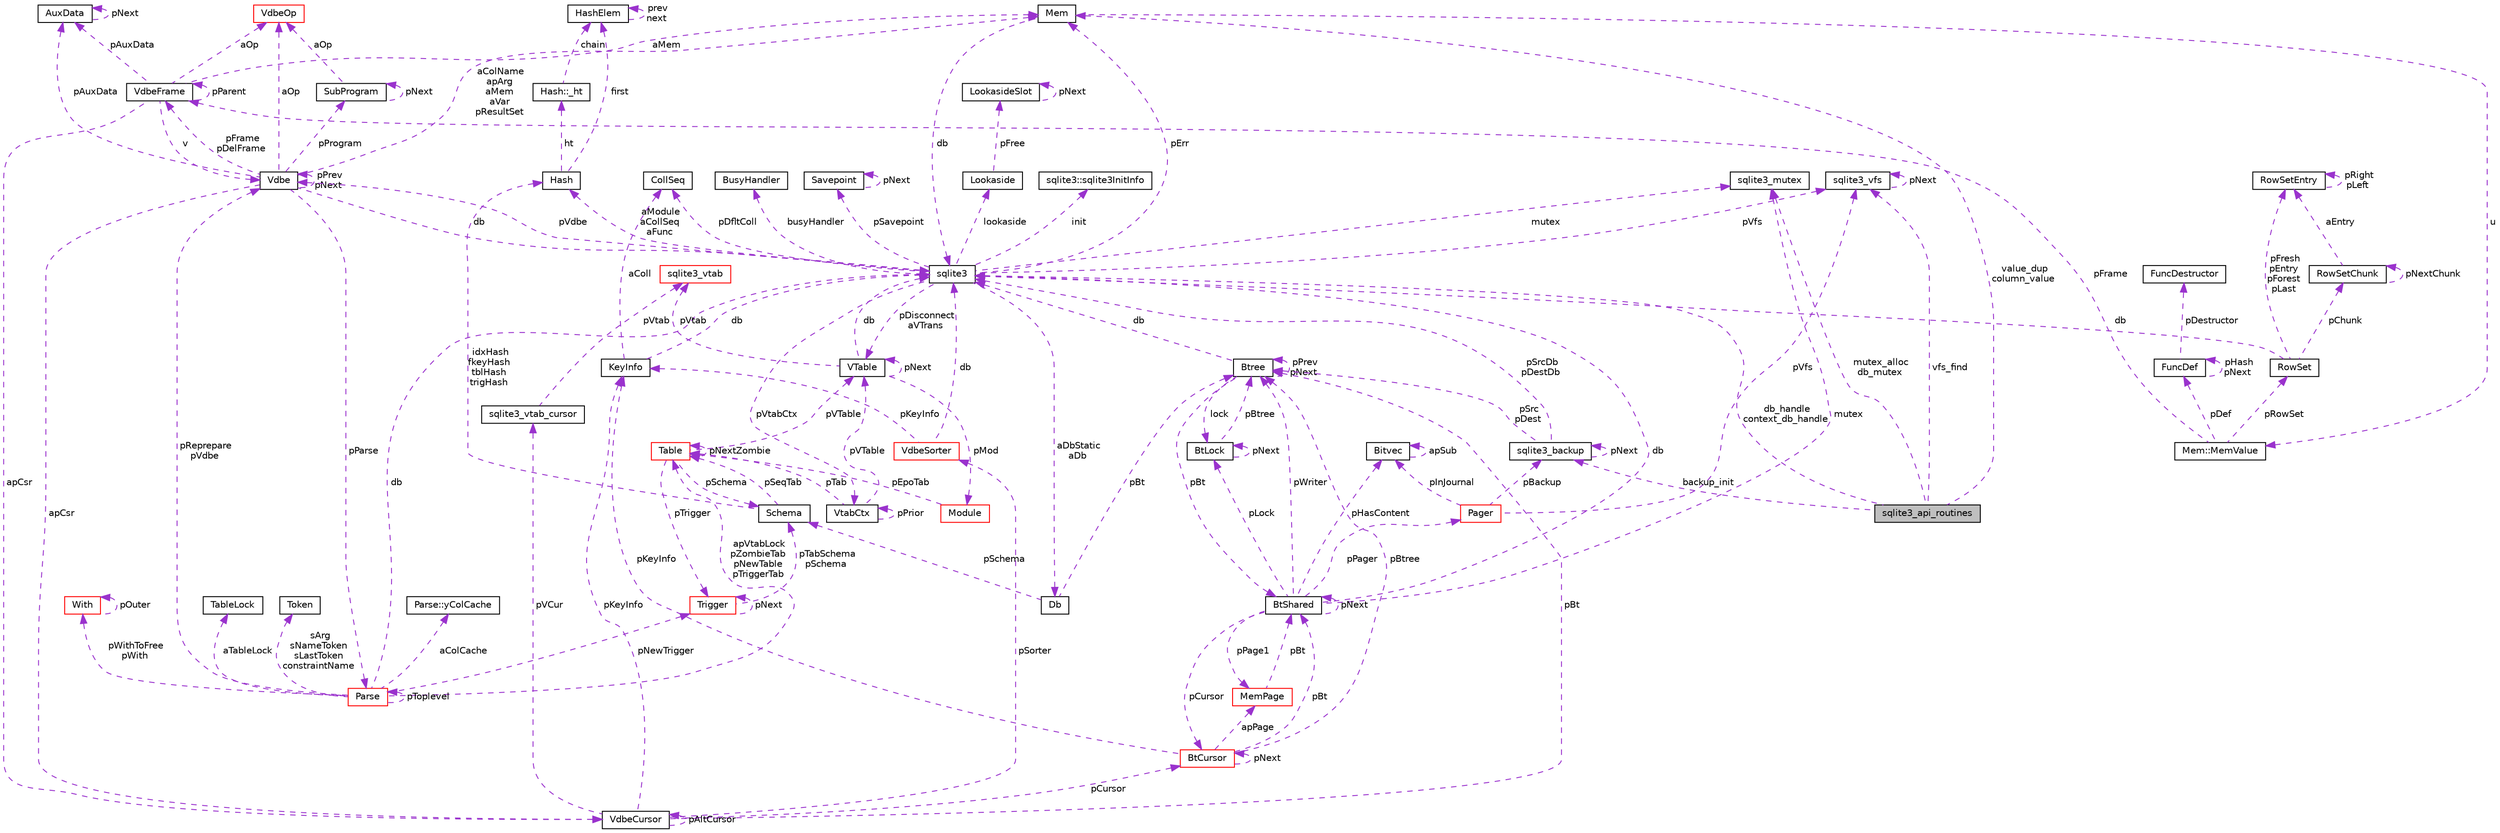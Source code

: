 digraph "sqlite3_api_routines"
{
  edge [fontname="Helvetica",fontsize="10",labelfontname="Helvetica",labelfontsize="10"];
  node [fontname="Helvetica",fontsize="10",shape=record];
  Node1 [label="sqlite3_api_routines",height=0.2,width=0.4,color="black", fillcolor="grey75", style="filled", fontcolor="black"];
  Node2 -> Node1 [dir="back",color="darkorchid3",fontsize="10",style="dashed",label=" value_dup\ncolumn_value" ,fontname="Helvetica"];
  Node2 [label="Mem",height=0.2,width=0.4,color="black", fillcolor="white", style="filled",URL="$structMem.html"];
  Node3 -> Node2 [dir="back",color="darkorchid3",fontsize="10",style="dashed",label=" u" ,fontname="Helvetica"];
  Node3 [label="Mem::MemValue",height=0.2,width=0.4,color="black", fillcolor="white", style="filled",URL="$unionMem_1_1MemValue.html"];
  Node4 -> Node3 [dir="back",color="darkorchid3",fontsize="10",style="dashed",label=" pFrame" ,fontname="Helvetica"];
  Node4 [label="VdbeFrame",height=0.2,width=0.4,color="black", fillcolor="white", style="filled",URL="$structVdbeFrame.html"];
  Node2 -> Node4 [dir="back",color="darkorchid3",fontsize="10",style="dashed",label=" aMem" ,fontname="Helvetica"];
  Node5 -> Node4 [dir="back",color="darkorchid3",fontsize="10",style="dashed",label=" v" ,fontname="Helvetica"];
  Node5 [label="Vdbe",height=0.2,width=0.4,color="black", fillcolor="white", style="filled",URL="$structVdbe.html"];
  Node2 -> Node5 [dir="back",color="darkorchid3",fontsize="10",style="dashed",label=" aColName\napArg\naMem\naVar\npResultSet" ,fontname="Helvetica"];
  Node5 -> Node5 [dir="back",color="darkorchid3",fontsize="10",style="dashed",label=" pPrev\npNext" ,fontname="Helvetica"];
  Node6 -> Node5 [dir="back",color="darkorchid3",fontsize="10",style="dashed",label=" db" ,fontname="Helvetica"];
  Node6 [label="sqlite3",height=0.2,width=0.4,color="black", fillcolor="white", style="filled",URL="$structsqlite3.html"];
  Node2 -> Node6 [dir="back",color="darkorchid3",fontsize="10",style="dashed",label=" pErr" ,fontname="Helvetica"];
  Node5 -> Node6 [dir="back",color="darkorchid3",fontsize="10",style="dashed",label=" pVdbe" ,fontname="Helvetica"];
  Node7 -> Node6 [dir="back",color="darkorchid3",fontsize="10",style="dashed",label=" pSavepoint" ,fontname="Helvetica"];
  Node7 [label="Savepoint",height=0.2,width=0.4,color="black", fillcolor="white", style="filled",URL="$structSavepoint.html"];
  Node7 -> Node7 [dir="back",color="darkorchid3",fontsize="10",style="dashed",label=" pNext" ,fontname="Helvetica"];
  Node8 -> Node6 [dir="back",color="darkorchid3",fontsize="10",style="dashed",label=" lookaside" ,fontname="Helvetica"];
  Node8 [label="Lookaside",height=0.2,width=0.4,color="black", fillcolor="white", style="filled",URL="$structLookaside.html"];
  Node9 -> Node8 [dir="back",color="darkorchid3",fontsize="10",style="dashed",label=" pFree" ,fontname="Helvetica"];
  Node9 [label="LookasideSlot",height=0.2,width=0.4,color="black", fillcolor="white", style="filled",URL="$structLookasideSlot.html"];
  Node9 -> Node9 [dir="back",color="darkorchid3",fontsize="10",style="dashed",label=" pNext" ,fontname="Helvetica"];
  Node10 -> Node6 [dir="back",color="darkorchid3",fontsize="10",style="dashed",label=" mutex" ,fontname="Helvetica"];
  Node10 [label="sqlite3_mutex",height=0.2,width=0.4,color="black", fillcolor="white", style="filled",URL="$structsqlite3__mutex.html"];
  Node11 -> Node6 [dir="back",color="darkorchid3",fontsize="10",style="dashed",label=" pVfs" ,fontname="Helvetica"];
  Node11 [label="sqlite3_vfs",height=0.2,width=0.4,color="black", fillcolor="white", style="filled",URL="$structsqlite3__vfs.html"];
  Node11 -> Node11 [dir="back",color="darkorchid3",fontsize="10",style="dashed",label=" pNext" ,fontname="Helvetica"];
  Node12 -> Node6 [dir="back",color="darkorchid3",fontsize="10",style="dashed",label=" init" ,fontname="Helvetica"];
  Node12 [label="sqlite3::sqlite3InitInfo",height=0.2,width=0.4,color="black", fillcolor="white", style="filled",URL="$structsqlite3_1_1sqlite3InitInfo.html"];
  Node13 -> Node6 [dir="back",color="darkorchid3",fontsize="10",style="dashed",label=" busyHandler" ,fontname="Helvetica"];
  Node13 [label="BusyHandler",height=0.2,width=0.4,color="black", fillcolor="white", style="filled",URL="$structBusyHandler.html"];
  Node14 -> Node6 [dir="back",color="darkorchid3",fontsize="10",style="dashed",label=" pVtabCtx" ,fontname="Helvetica"];
  Node14 [label="VtabCtx",height=0.2,width=0.4,color="black", fillcolor="white", style="filled",URL="$structVtabCtx.html"];
  Node14 -> Node14 [dir="back",color="darkorchid3",fontsize="10",style="dashed",label=" pPrior" ,fontname="Helvetica"];
  Node15 -> Node14 [dir="back",color="darkorchid3",fontsize="10",style="dashed",label=" pVTable" ,fontname="Helvetica"];
  Node15 [label="VTable",height=0.2,width=0.4,color="black", fillcolor="white", style="filled",URL="$structVTable.html"];
  Node6 -> Node15 [dir="back",color="darkorchid3",fontsize="10",style="dashed",label=" db" ,fontname="Helvetica"];
  Node15 -> Node15 [dir="back",color="darkorchid3",fontsize="10",style="dashed",label=" pNext" ,fontname="Helvetica"];
  Node16 -> Node15 [dir="back",color="darkorchid3",fontsize="10",style="dashed",label=" pMod" ,fontname="Helvetica"];
  Node16 [label="Module",height=0.2,width=0.4,color="red", fillcolor="white", style="filled",URL="$structModule.html"];
  Node17 -> Node16 [dir="back",color="darkorchid3",fontsize="10",style="dashed",label=" pEpoTab" ,fontname="Helvetica"];
  Node17 [label="Table",height=0.2,width=0.4,color="red", fillcolor="white", style="filled",URL="$structTable.html"];
  Node18 -> Node17 [dir="back",color="darkorchid3",fontsize="10",style="dashed",label=" pSchema" ,fontname="Helvetica"];
  Node18 [label="Schema",height=0.2,width=0.4,color="black", fillcolor="white", style="filled",URL="$structSchema.html"];
  Node17 -> Node18 [dir="back",color="darkorchid3",fontsize="10",style="dashed",label=" pSeqTab" ,fontname="Helvetica"];
  Node19 -> Node18 [dir="back",color="darkorchid3",fontsize="10",style="dashed",label=" idxHash\nfkeyHash\ntblHash\ntrigHash" ,fontname="Helvetica"];
  Node19 [label="Hash",height=0.2,width=0.4,color="black", fillcolor="white", style="filled",URL="$structHash.html"];
  Node20 -> Node19 [dir="back",color="darkorchid3",fontsize="10",style="dashed",label=" ht" ,fontname="Helvetica"];
  Node20 [label="Hash::_ht",height=0.2,width=0.4,color="black", fillcolor="white", style="filled",URL="$structHash_1_1__ht.html"];
  Node21 -> Node20 [dir="back",color="darkorchid3",fontsize="10",style="dashed",label=" chain" ,fontname="Helvetica"];
  Node21 [label="HashElem",height=0.2,width=0.4,color="black", fillcolor="white", style="filled",URL="$structHashElem.html"];
  Node21 -> Node21 [dir="back",color="darkorchid3",fontsize="10",style="dashed",label=" prev\nnext" ,fontname="Helvetica"];
  Node21 -> Node19 [dir="back",color="darkorchid3",fontsize="10",style="dashed",label=" first" ,fontname="Helvetica"];
  Node15 -> Node17 [dir="back",color="darkorchid3",fontsize="10",style="dashed",label=" pVTable" ,fontname="Helvetica"];
  Node17 -> Node17 [dir="back",color="darkorchid3",fontsize="10",style="dashed",label=" pNextZombie" ,fontname="Helvetica"];
  Node22 -> Node17 [dir="back",color="darkorchid3",fontsize="10",style="dashed",label=" pTrigger" ,fontname="Helvetica"];
  Node22 [label="Trigger",height=0.2,width=0.4,color="red", fillcolor="white", style="filled",URL="$structTrigger.html"];
  Node18 -> Node22 [dir="back",color="darkorchid3",fontsize="10",style="dashed",label=" pTabSchema\npSchema" ,fontname="Helvetica"];
  Node22 -> Node22 [dir="back",color="darkorchid3",fontsize="10",style="dashed",label=" pNext" ,fontname="Helvetica"];
  Node23 -> Node15 [dir="back",color="darkorchid3",fontsize="10",style="dashed",label=" pVtab" ,fontname="Helvetica"];
  Node23 [label="sqlite3_vtab",height=0.2,width=0.4,color="red", fillcolor="white", style="filled",URL="$structsqlite3__vtab.html"];
  Node17 -> Node14 [dir="back",color="darkorchid3",fontsize="10",style="dashed",label=" pTab" ,fontname="Helvetica"];
  Node24 -> Node6 [dir="back",color="darkorchid3",fontsize="10",style="dashed",label=" pDfltColl" ,fontname="Helvetica"];
  Node24 [label="CollSeq",height=0.2,width=0.4,color="black", fillcolor="white", style="filled",URL="$structCollSeq.html"];
  Node15 -> Node6 [dir="back",color="darkorchid3",fontsize="10",style="dashed",label=" pDisconnect\naVTrans" ,fontname="Helvetica"];
  Node25 -> Node6 [dir="back",color="darkorchid3",fontsize="10",style="dashed",label=" aDbStatic\naDb" ,fontname="Helvetica"];
  Node25 [label="Db",height=0.2,width=0.4,color="black", fillcolor="white", style="filled",URL="$structDb.html"];
  Node18 -> Node25 [dir="back",color="darkorchid3",fontsize="10",style="dashed",label=" pSchema" ,fontname="Helvetica"];
  Node26 -> Node25 [dir="back",color="darkorchid3",fontsize="10",style="dashed",label=" pBt" ,fontname="Helvetica"];
  Node26 [label="Btree",height=0.2,width=0.4,color="black", fillcolor="white", style="filled",URL="$structBtree.html"];
  Node27 -> Node26 [dir="back",color="darkorchid3",fontsize="10",style="dashed",label=" pBt" ,fontname="Helvetica"];
  Node27 [label="BtShared",height=0.2,width=0.4,color="black", fillcolor="white", style="filled",URL="$structBtShared.html"];
  Node28 -> Node27 [dir="back",color="darkorchid3",fontsize="10",style="dashed",label=" pCursor" ,fontname="Helvetica"];
  Node28 [label="BtCursor",height=0.2,width=0.4,color="red", fillcolor="white", style="filled",URL="$structBtCursor.html"];
  Node28 -> Node28 [dir="back",color="darkorchid3",fontsize="10",style="dashed",label=" pNext" ,fontname="Helvetica"];
  Node27 -> Node28 [dir="back",color="darkorchid3",fontsize="10",style="dashed",label=" pBt" ,fontname="Helvetica"];
  Node29 -> Node28 [dir="back",color="darkorchid3",fontsize="10",style="dashed",label=" apPage" ,fontname="Helvetica"];
  Node29 [label="MemPage",height=0.2,width=0.4,color="red", fillcolor="white", style="filled",URL="$structMemPage.html"];
  Node27 -> Node29 [dir="back",color="darkorchid3",fontsize="10",style="dashed",label=" pBt" ,fontname="Helvetica"];
  Node30 -> Node28 [dir="back",color="darkorchid3",fontsize="10",style="dashed",label=" pKeyInfo" ,fontname="Helvetica"];
  Node30 [label="KeyInfo",height=0.2,width=0.4,color="black", fillcolor="white", style="filled",URL="$structKeyInfo.html"];
  Node6 -> Node30 [dir="back",color="darkorchid3",fontsize="10",style="dashed",label=" db" ,fontname="Helvetica"];
  Node24 -> Node30 [dir="back",color="darkorchid3",fontsize="10",style="dashed",label=" aColl" ,fontname="Helvetica"];
  Node26 -> Node28 [dir="back",color="darkorchid3",fontsize="10",style="dashed",label=" pBtree" ,fontname="Helvetica"];
  Node27 -> Node27 [dir="back",color="darkorchid3",fontsize="10",style="dashed",label=" pNext" ,fontname="Helvetica"];
  Node6 -> Node27 [dir="back",color="darkorchid3",fontsize="10",style="dashed",label=" db" ,fontname="Helvetica"];
  Node31 -> Node27 [dir="back",color="darkorchid3",fontsize="10",style="dashed",label=" pHasContent" ,fontname="Helvetica"];
  Node31 [label="Bitvec",height=0.2,width=0.4,color="black", fillcolor="white", style="filled",URL="$structBitvec.html"];
  Node31 -> Node31 [dir="back",color="darkorchid3",fontsize="10",style="dashed",label=" apSub" ,fontname="Helvetica"];
  Node10 -> Node27 [dir="back",color="darkorchid3",fontsize="10",style="dashed",label=" mutex" ,fontname="Helvetica"];
  Node32 -> Node27 [dir="back",color="darkorchid3",fontsize="10",style="dashed",label=" pLock" ,fontname="Helvetica"];
  Node32 [label="BtLock",height=0.2,width=0.4,color="black", fillcolor="white", style="filled",URL="$structBtLock.html"];
  Node32 -> Node32 [dir="back",color="darkorchid3",fontsize="10",style="dashed",label=" pNext" ,fontname="Helvetica"];
  Node26 -> Node32 [dir="back",color="darkorchid3",fontsize="10",style="dashed",label=" pBtree" ,fontname="Helvetica"];
  Node29 -> Node27 [dir="back",color="darkorchid3",fontsize="10",style="dashed",label=" pPage1" ,fontname="Helvetica"];
  Node26 -> Node27 [dir="back",color="darkorchid3",fontsize="10",style="dashed",label=" pWriter" ,fontname="Helvetica"];
  Node33 -> Node27 [dir="back",color="darkorchid3",fontsize="10",style="dashed",label=" pPager" ,fontname="Helvetica"];
  Node33 [label="Pager",height=0.2,width=0.4,color="red", fillcolor="white", style="filled",URL="$structPager.html"];
  Node34 -> Node33 [dir="back",color="darkorchid3",fontsize="10",style="dashed",label=" pBackup" ,fontname="Helvetica"];
  Node34 [label="sqlite3_backup",height=0.2,width=0.4,color="black", fillcolor="white", style="filled",URL="$structsqlite3__backup.html"];
  Node34 -> Node34 [dir="back",color="darkorchid3",fontsize="10",style="dashed",label=" pNext" ,fontname="Helvetica"];
  Node6 -> Node34 [dir="back",color="darkorchid3",fontsize="10",style="dashed",label=" pSrcDb\npDestDb" ,fontname="Helvetica"];
  Node26 -> Node34 [dir="back",color="darkorchid3",fontsize="10",style="dashed",label=" pSrc\npDest" ,fontname="Helvetica"];
  Node31 -> Node33 [dir="back",color="darkorchid3",fontsize="10",style="dashed",label=" pInJournal" ,fontname="Helvetica"];
  Node11 -> Node33 [dir="back",color="darkorchid3",fontsize="10",style="dashed",label=" pVfs" ,fontname="Helvetica"];
  Node6 -> Node26 [dir="back",color="darkorchid3",fontsize="10",style="dashed",label=" db" ,fontname="Helvetica"];
  Node32 -> Node26 [dir="back",color="darkorchid3",fontsize="10",style="dashed",label=" lock" ,fontname="Helvetica"];
  Node26 -> Node26 [dir="back",color="darkorchid3",fontsize="10",style="dashed",label=" pPrev\npNext" ,fontname="Helvetica"];
  Node19 -> Node6 [dir="back",color="darkorchid3",fontsize="10",style="dashed",label=" aModule\naCollSeq\naFunc" ,fontname="Helvetica"];
  Node4 -> Node5 [dir="back",color="darkorchid3",fontsize="10",style="dashed",label=" pFrame\npDelFrame" ,fontname="Helvetica"];
  Node35 -> Node5 [dir="back",color="darkorchid3",fontsize="10",style="dashed",label=" pAuxData" ,fontname="Helvetica"];
  Node35 [label="AuxData",height=0.2,width=0.4,color="black", fillcolor="white", style="filled",URL="$structAuxData.html"];
  Node35 -> Node35 [dir="back",color="darkorchid3",fontsize="10",style="dashed",label=" pNext" ,fontname="Helvetica"];
  Node36 -> Node5 [dir="back",color="darkorchid3",fontsize="10",style="dashed",label=" pProgram" ,fontname="Helvetica"];
  Node36 [label="SubProgram",height=0.2,width=0.4,color="black", fillcolor="white", style="filled",URL="$structSubProgram.html"];
  Node36 -> Node36 [dir="back",color="darkorchid3",fontsize="10",style="dashed",label=" pNext" ,fontname="Helvetica"];
  Node37 -> Node36 [dir="back",color="darkorchid3",fontsize="10",style="dashed",label=" aOp" ,fontname="Helvetica"];
  Node37 [label="VdbeOp",height=0.2,width=0.4,color="red", fillcolor="white", style="filled",URL="$structVdbeOp.html"];
  Node38 -> Node5 [dir="back",color="darkorchid3",fontsize="10",style="dashed",label=" apCsr" ,fontname="Helvetica"];
  Node38 [label="VdbeCursor",height=0.2,width=0.4,color="black", fillcolor="white", style="filled",URL="$structVdbeCursor.html"];
  Node28 -> Node38 [dir="back",color="darkorchid3",fontsize="10",style="dashed",label=" pCursor" ,fontname="Helvetica"];
  Node39 -> Node38 [dir="back",color="darkorchid3",fontsize="10",style="dashed",label=" pVCur" ,fontname="Helvetica"];
  Node39 [label="sqlite3_vtab_cursor",height=0.2,width=0.4,color="black", fillcolor="white", style="filled",URL="$structsqlite3__vtab__cursor.html"];
  Node23 -> Node39 [dir="back",color="darkorchid3",fontsize="10",style="dashed",label=" pVtab" ,fontname="Helvetica"];
  Node38 -> Node38 [dir="back",color="darkorchid3",fontsize="10",style="dashed",label=" pAltCursor" ,fontname="Helvetica"];
  Node30 -> Node38 [dir="back",color="darkorchid3",fontsize="10",style="dashed",label=" pKeyInfo" ,fontname="Helvetica"];
  Node26 -> Node38 [dir="back",color="darkorchid3",fontsize="10",style="dashed",label=" pBt" ,fontname="Helvetica"];
  Node40 -> Node38 [dir="back",color="darkorchid3",fontsize="10",style="dashed",label=" pSorter" ,fontname="Helvetica"];
  Node40 [label="VdbeSorter",height=0.2,width=0.4,color="red", fillcolor="white", style="filled",URL="$structVdbeSorter.html"];
  Node6 -> Node40 [dir="back",color="darkorchid3",fontsize="10",style="dashed",label=" db" ,fontname="Helvetica"];
  Node30 -> Node40 [dir="back",color="darkorchid3",fontsize="10",style="dashed",label=" pKeyInfo" ,fontname="Helvetica"];
  Node41 -> Node5 [dir="back",color="darkorchid3",fontsize="10",style="dashed",label=" pParse" ,fontname="Helvetica"];
  Node41 [label="Parse",height=0.2,width=0.4,color="red", fillcolor="white", style="filled",URL="$structParse.html"];
  Node5 -> Node41 [dir="back",color="darkorchid3",fontsize="10",style="dashed",label=" pReprepare\npVdbe" ,fontname="Helvetica"];
  Node6 -> Node41 [dir="back",color="darkorchid3",fontsize="10",style="dashed",label=" db" ,fontname="Helvetica"];
  Node42 -> Node41 [dir="back",color="darkorchid3",fontsize="10",style="dashed",label=" aTableLock" ,fontname="Helvetica"];
  Node42 [label="TableLock",height=0.2,width=0.4,color="black", fillcolor="white", style="filled",URL="$structTableLock.html"];
  Node43 -> Node41 [dir="back",color="darkorchid3",fontsize="10",style="dashed",label=" sArg\nsNameToken\nsLastToken\nconstraintName" ,fontname="Helvetica"];
  Node43 [label="Token",height=0.2,width=0.4,color="black", fillcolor="white", style="filled",URL="$structToken.html"];
  Node44 -> Node41 [dir="back",color="darkorchid3",fontsize="10",style="dashed",label=" pWithToFree\npWith" ,fontname="Helvetica"];
  Node44 [label="With",height=0.2,width=0.4,color="red", fillcolor="white", style="filled",URL="$structWith.html"];
  Node44 -> Node44 [dir="back",color="darkorchid3",fontsize="10",style="dashed",label=" pOuter" ,fontname="Helvetica"];
  Node45 -> Node41 [dir="back",color="darkorchid3",fontsize="10",style="dashed",label=" aColCache" ,fontname="Helvetica"];
  Node45 [label="Parse::yColCache",height=0.2,width=0.4,color="black", fillcolor="white", style="filled",URL="$structParse_1_1yColCache.html"];
  Node17 -> Node41 [dir="back",color="darkorchid3",fontsize="10",style="dashed",label=" apVtabLock\npZombieTab\npNewTable\npTriggerTab" ,fontname="Helvetica"];
  Node22 -> Node41 [dir="back",color="darkorchid3",fontsize="10",style="dashed",label=" pNewTrigger" ,fontname="Helvetica"];
  Node41 -> Node41 [dir="back",color="darkorchid3",fontsize="10",style="dashed",label=" pToplevel" ,fontname="Helvetica"];
  Node37 -> Node5 [dir="back",color="darkorchid3",fontsize="10",style="dashed",label=" aOp" ,fontname="Helvetica"];
  Node4 -> Node4 [dir="back",color="darkorchid3",fontsize="10",style="dashed",label=" pParent" ,fontname="Helvetica"];
  Node35 -> Node4 [dir="back",color="darkorchid3",fontsize="10",style="dashed",label=" pAuxData" ,fontname="Helvetica"];
  Node38 -> Node4 [dir="back",color="darkorchid3",fontsize="10",style="dashed",label=" apCsr" ,fontname="Helvetica"];
  Node37 -> Node4 [dir="back",color="darkorchid3",fontsize="10",style="dashed",label=" aOp" ,fontname="Helvetica"];
  Node46 -> Node3 [dir="back",color="darkorchid3",fontsize="10",style="dashed",label=" pRowSet" ,fontname="Helvetica"];
  Node46 [label="RowSet",height=0.2,width=0.4,color="black", fillcolor="white", style="filled",URL="$structRowSet.html"];
  Node6 -> Node46 [dir="back",color="darkorchid3",fontsize="10",style="dashed",label=" db" ,fontname="Helvetica"];
  Node47 -> Node46 [dir="back",color="darkorchid3",fontsize="10",style="dashed",label=" pChunk" ,fontname="Helvetica"];
  Node47 [label="RowSetChunk",height=0.2,width=0.4,color="black", fillcolor="white", style="filled",URL="$structRowSetChunk.html"];
  Node47 -> Node47 [dir="back",color="darkorchid3",fontsize="10",style="dashed",label=" pNextChunk" ,fontname="Helvetica"];
  Node48 -> Node47 [dir="back",color="darkorchid3",fontsize="10",style="dashed",label=" aEntry" ,fontname="Helvetica"];
  Node48 [label="RowSetEntry",height=0.2,width=0.4,color="black", fillcolor="white", style="filled",URL="$structRowSetEntry.html"];
  Node48 -> Node48 [dir="back",color="darkorchid3",fontsize="10",style="dashed",label=" pRight\npLeft" ,fontname="Helvetica"];
  Node48 -> Node46 [dir="back",color="darkorchid3",fontsize="10",style="dashed",label=" pFresh\npEntry\npForest\npLast" ,fontname="Helvetica"];
  Node49 -> Node3 [dir="back",color="darkorchid3",fontsize="10",style="dashed",label=" pDef" ,fontname="Helvetica"];
  Node49 [label="FuncDef",height=0.2,width=0.4,color="black", fillcolor="white", style="filled",URL="$structFuncDef.html"];
  Node50 -> Node49 [dir="back",color="darkorchid3",fontsize="10",style="dashed",label=" pDestructor" ,fontname="Helvetica"];
  Node50 [label="FuncDestructor",height=0.2,width=0.4,color="black", fillcolor="white", style="filled",URL="$structFuncDestructor.html"];
  Node49 -> Node49 [dir="back",color="darkorchid3",fontsize="10",style="dashed",label=" pHash\npNext" ,fontname="Helvetica"];
  Node6 -> Node2 [dir="back",color="darkorchid3",fontsize="10",style="dashed",label=" db" ,fontname="Helvetica"];
  Node34 -> Node1 [dir="back",color="darkorchid3",fontsize="10",style="dashed",label=" backup_init" ,fontname="Helvetica"];
  Node6 -> Node1 [dir="back",color="darkorchid3",fontsize="10",style="dashed",label=" db_handle\ncontext_db_handle" ,fontname="Helvetica"];
  Node11 -> Node1 [dir="back",color="darkorchid3",fontsize="10",style="dashed",label=" vfs_find" ,fontname="Helvetica"];
  Node10 -> Node1 [dir="back",color="darkorchid3",fontsize="10",style="dashed",label=" mutex_alloc\ndb_mutex" ,fontname="Helvetica"];
}
